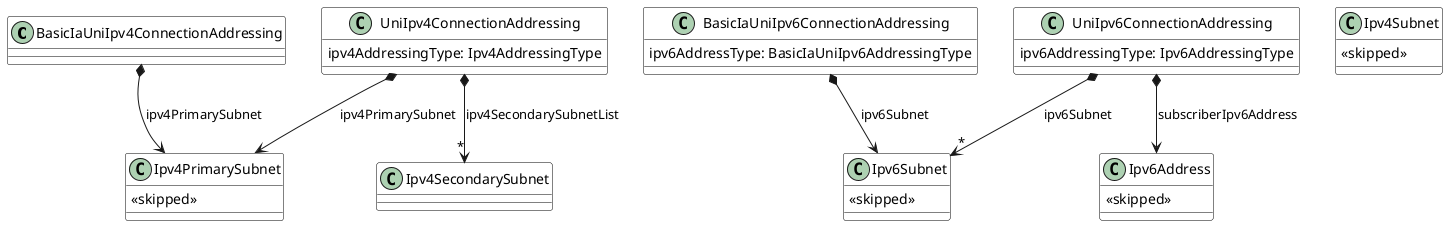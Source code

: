 @startuml

skinparam {
    ClassBackgroundColor White
    ClassBorderColor Black
}


class BasicIaUniIpv4ConnectionAddressing {

}

BasicIaUniIpv4ConnectionAddressing *--> Ipv4PrimarySubnet : ipv4PrimarySubnet



class UniIpv4ConnectionAddressing {

    ipv4AddressingType: Ipv4AddressingType
}

UniIpv4ConnectionAddressing *--> Ipv4PrimarySubnet : ipv4PrimarySubnet
UniIpv4ConnectionAddressing *-->"*" Ipv4SecondarySubnet : ipv4SecondarySubnetList


class BasicIaUniIpv6ConnectionAddressing {

    ipv6AddressType: BasicIaUniIpv6AddressingType
}

BasicIaUniIpv6ConnectionAddressing *--> Ipv6Subnet : ipv6Subnet


class UniIpv6ConnectionAddressing {

    ipv6AddressingType: Ipv6AddressingType
}

UniIpv6ConnectionAddressing *--> Ipv6Address : subscriberIpv6Address
UniIpv6ConnectionAddressing *-->"*" Ipv6Subnet : ipv6Subnet


class Ipv4Subnet {
  <<skipped>>
}
class Ipv4PrimarySubnet {
  <<skipped>>
}
class Ipv6Subnet {
  <<skipped>>
}
class Ipv6Address {
  <<skipped>>
}
@enduml